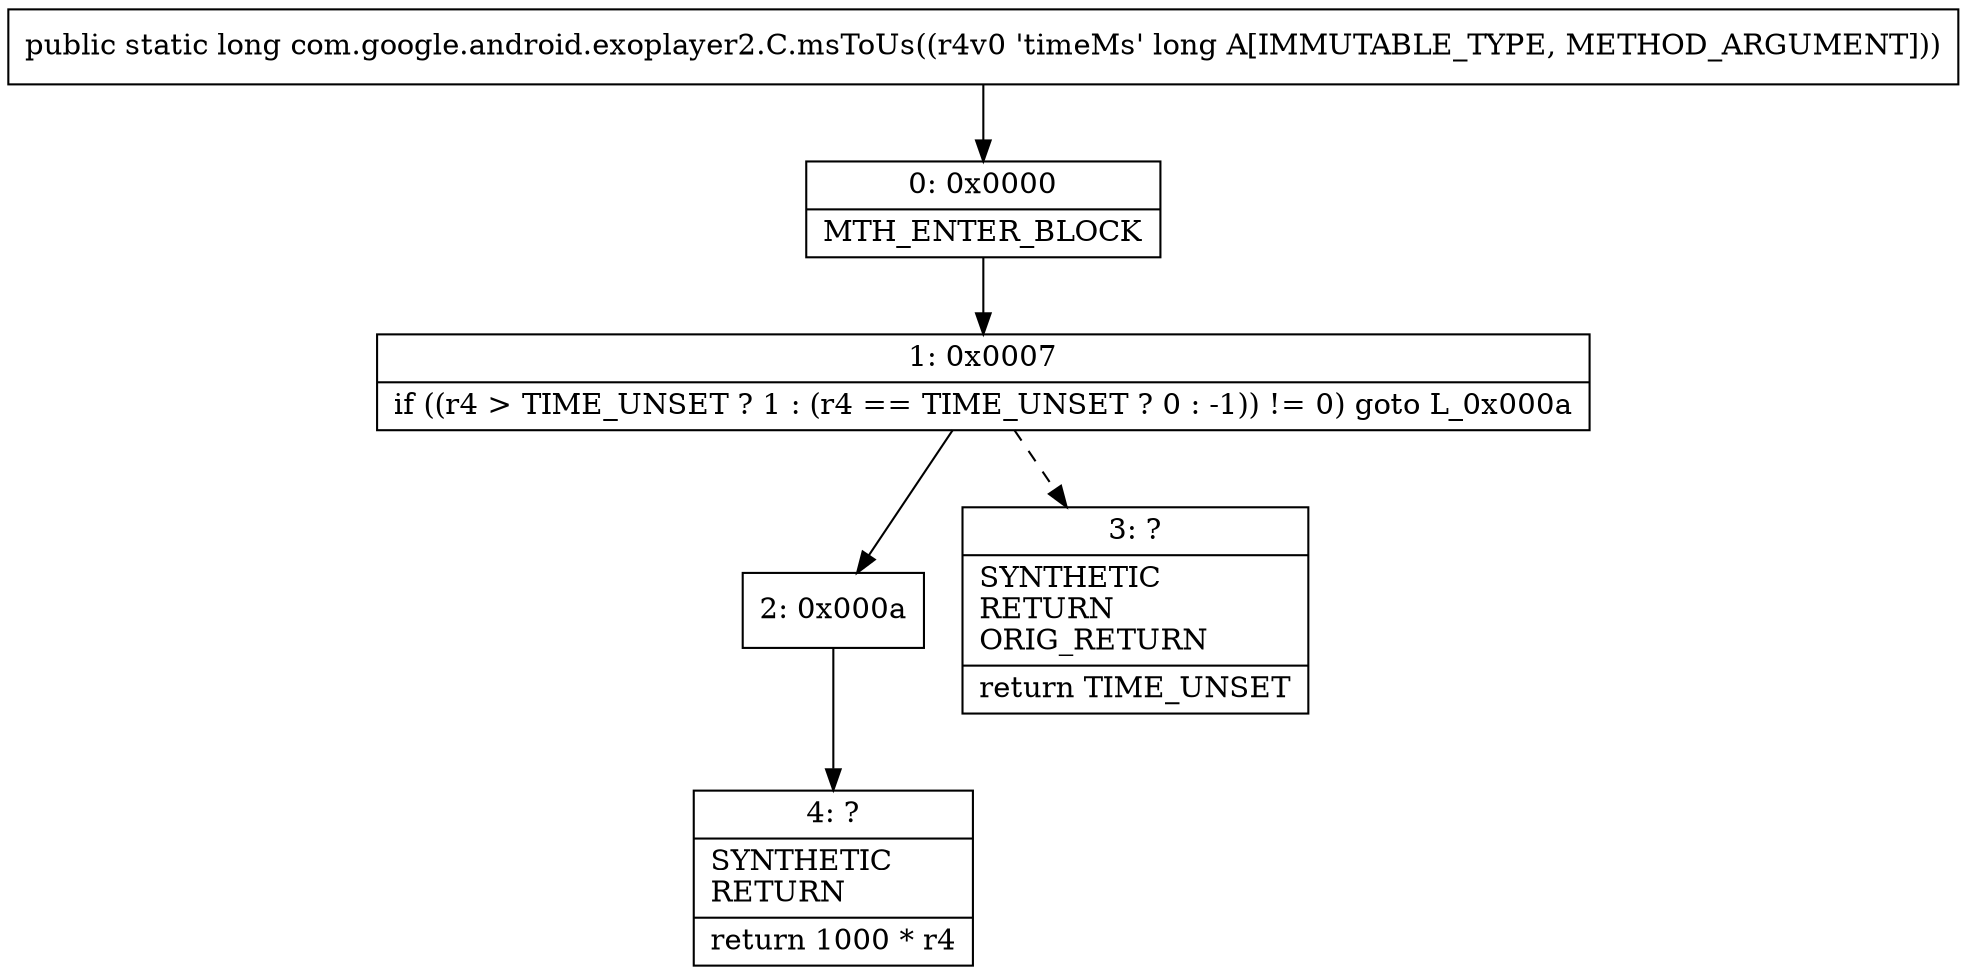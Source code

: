 digraph "CFG forcom.google.android.exoplayer2.C.msToUs(J)J" {
Node_0 [shape=record,label="{0\:\ 0x0000|MTH_ENTER_BLOCK\l}"];
Node_1 [shape=record,label="{1\:\ 0x0007|if ((r4 \> TIME_UNSET ? 1 : (r4 == TIME_UNSET ? 0 : \-1)) != 0) goto L_0x000a\l}"];
Node_2 [shape=record,label="{2\:\ 0x000a}"];
Node_3 [shape=record,label="{3\:\ ?|SYNTHETIC\lRETURN\lORIG_RETURN\l|return TIME_UNSET\l}"];
Node_4 [shape=record,label="{4\:\ ?|SYNTHETIC\lRETURN\l|return 1000 * r4\l}"];
MethodNode[shape=record,label="{public static long com.google.android.exoplayer2.C.msToUs((r4v0 'timeMs' long A[IMMUTABLE_TYPE, METHOD_ARGUMENT])) }"];
MethodNode -> Node_0;
Node_0 -> Node_1;
Node_1 -> Node_2;
Node_1 -> Node_3[style=dashed];
Node_2 -> Node_4;
}

